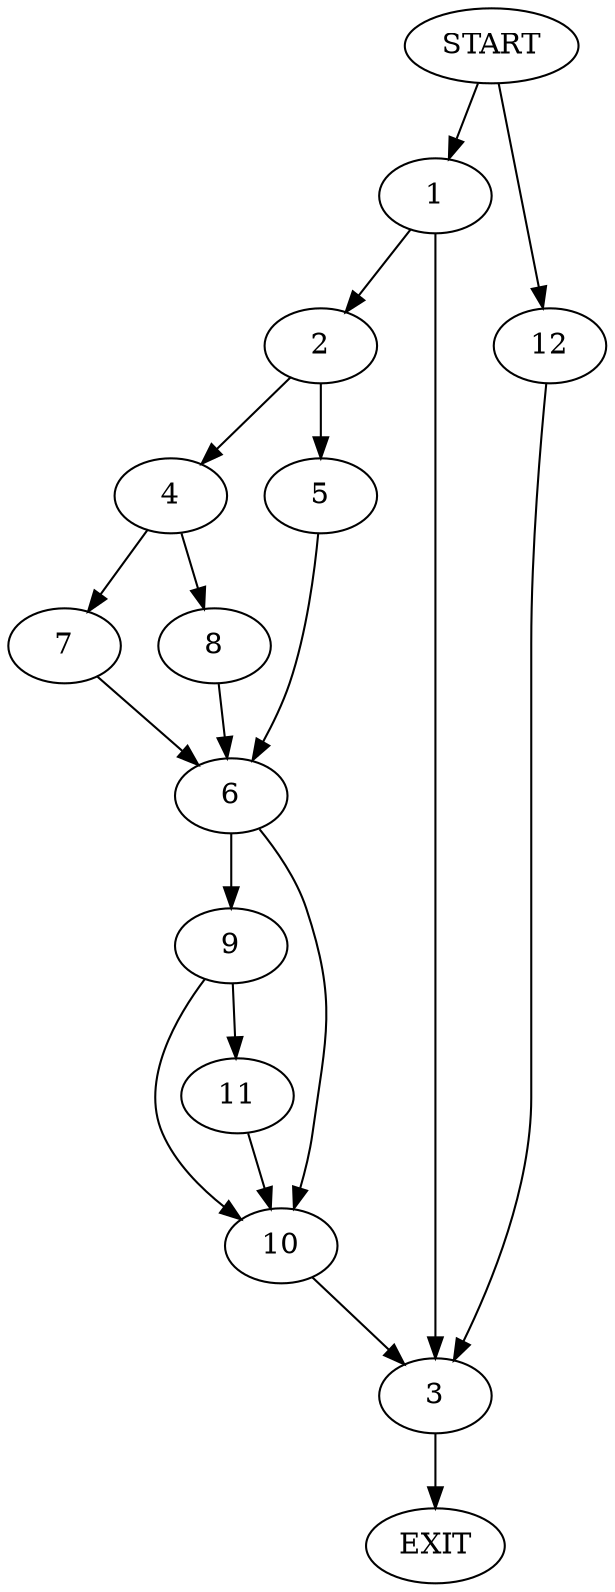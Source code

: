digraph {
0 [label="START"]
13 [label="EXIT"]
0 -> 1
1 -> 2
1 -> 3
3 -> 13
2 -> 4
2 -> 5
5 -> 6
4 -> 7
4 -> 8
6 -> 9
6 -> 10
8 -> 6
7 -> 6
10 -> 3
9 -> 10
9 -> 11
11 -> 10
0 -> 12
12 -> 3
}
